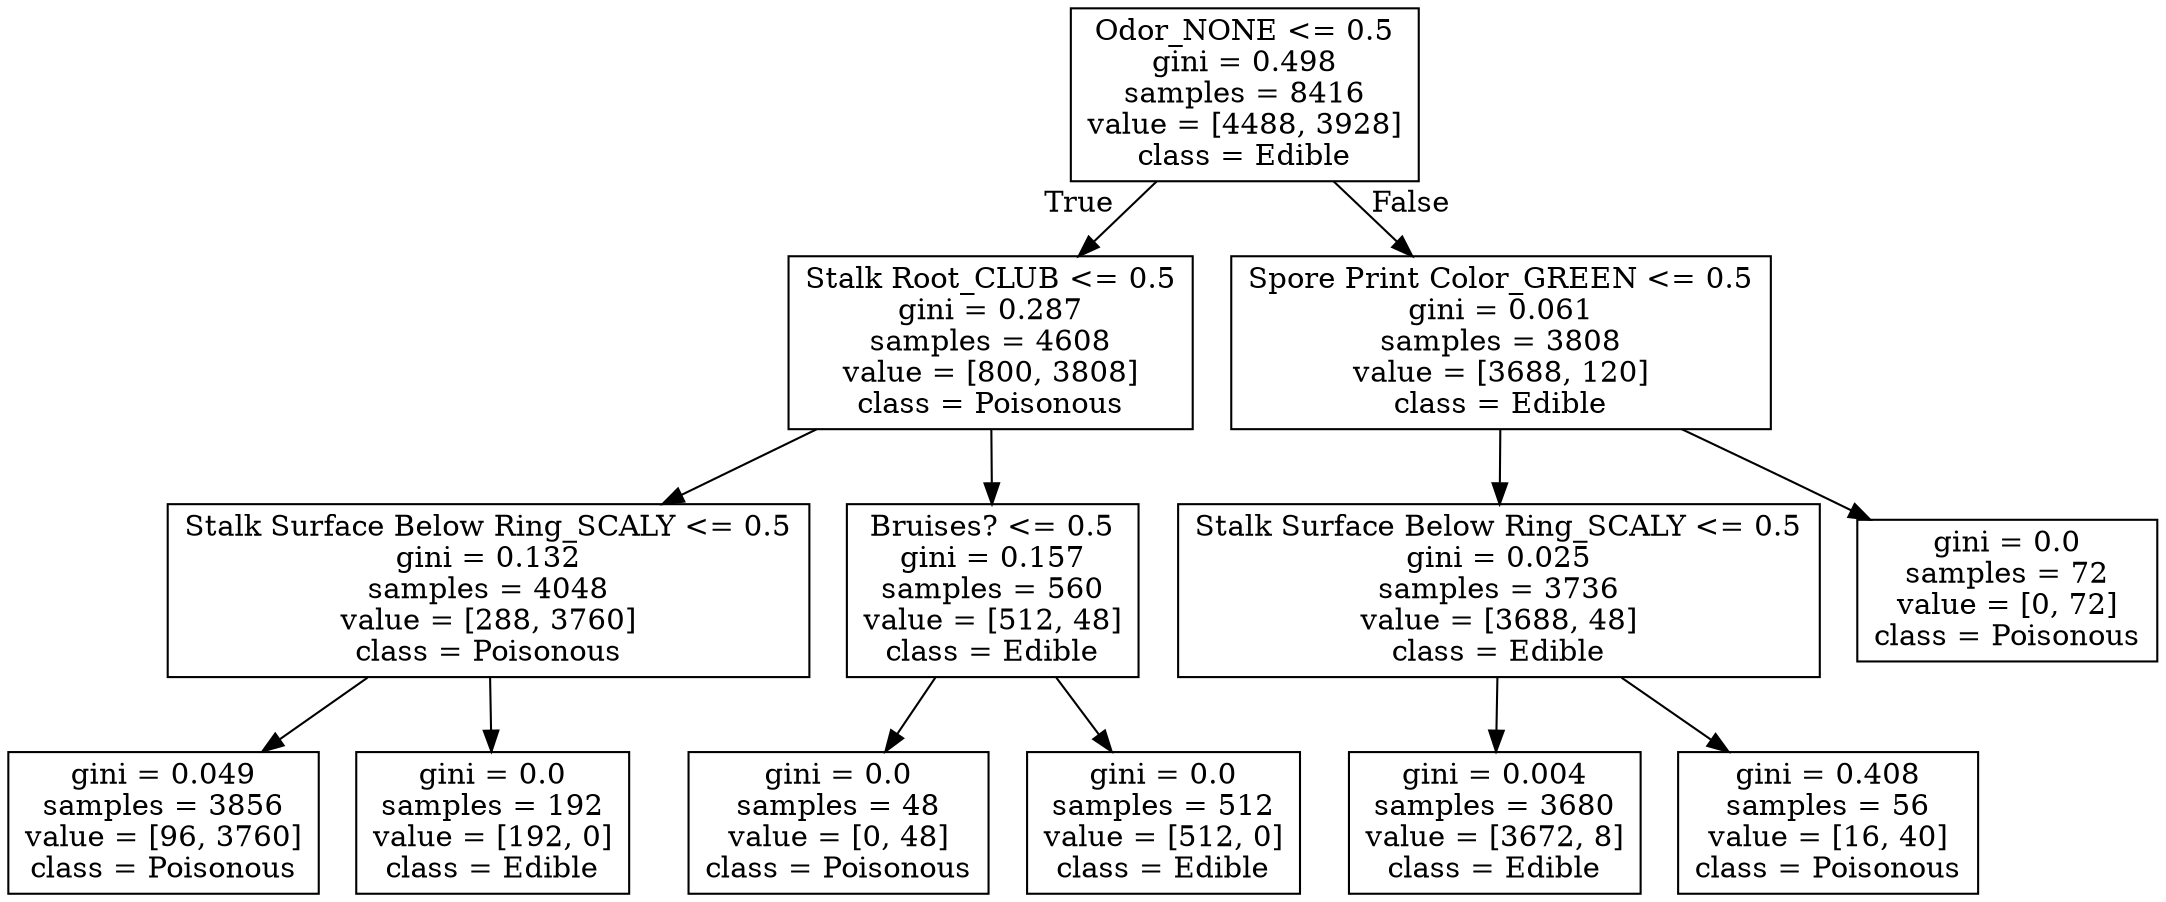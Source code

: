 digraph Tree {
node [shape=box] ;
0 [label="Odor_NONE <= 0.5\ngini = 0.498\nsamples = 8416\nvalue = [4488, 3928]\nclass = Edible"] ;
1 [label="Stalk Root_CLUB <= 0.5\ngini = 0.287\nsamples = 4608\nvalue = [800, 3808]\nclass = Poisonous"] ;
0 -> 1 [labeldistance=2.5, labelangle=45, headlabel="True"] ;
2 [label="Stalk Surface Below Ring_SCALY <= 0.5\ngini = 0.132\nsamples = 4048\nvalue = [288, 3760]\nclass = Poisonous"] ;
1 -> 2 ;
3 [label="gini = 0.049\nsamples = 3856\nvalue = [96, 3760]\nclass = Poisonous"] ;
2 -> 3 ;
4 [label="gini = 0.0\nsamples = 192\nvalue = [192, 0]\nclass = Edible"] ;
2 -> 4 ;
5 [label="Bruises? <= 0.5\ngini = 0.157\nsamples = 560\nvalue = [512, 48]\nclass = Edible"] ;
1 -> 5 ;
6 [label="gini = 0.0\nsamples = 48\nvalue = [0, 48]\nclass = Poisonous"] ;
5 -> 6 ;
7 [label="gini = 0.0\nsamples = 512\nvalue = [512, 0]\nclass = Edible"] ;
5 -> 7 ;
8 [label="Spore Print Color_GREEN <= 0.5\ngini = 0.061\nsamples = 3808\nvalue = [3688, 120]\nclass = Edible"] ;
0 -> 8 [labeldistance=2.5, labelangle=-45, headlabel="False"] ;
9 [label="Stalk Surface Below Ring_SCALY <= 0.5\ngini = 0.025\nsamples = 3736\nvalue = [3688, 48]\nclass = Edible"] ;
8 -> 9 ;
10 [label="gini = 0.004\nsamples = 3680\nvalue = [3672, 8]\nclass = Edible"] ;
9 -> 10 ;
11 [label="gini = 0.408\nsamples = 56\nvalue = [16, 40]\nclass = Poisonous"] ;
9 -> 11 ;
12 [label="gini = 0.0\nsamples = 72\nvalue = [0, 72]\nclass = Poisonous"] ;
8 -> 12 ;
}